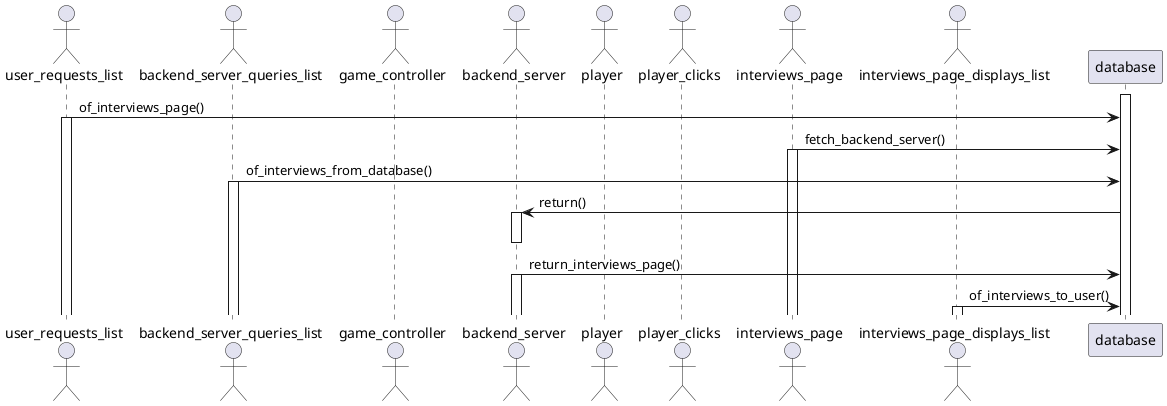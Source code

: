 @startuml
actor user_requests_list
actor backend_server_queries_list
actor game_controller
actor backend_server
actor player
actor player_clicks
actor interviews_page
actor interviews_page_displays_list
participant database
activate database
user_requests_list -> database: of_interviews_page()
activate user_requests_list
interviews_page -> database: fetch_backend_server()
activate interviews_page
backend_server_queries_list -> database: of_interviews_from_database()
activate backend_server_queries_list
database -> backend_server: return()
activate backend_server
deactivate backend_server
backend_server -> database: return_interviews_page()
activate backend_server
interviews_page_displays_list -> database: of_interviews_to_user()
activate interviews_page_displays_list
@enduml

